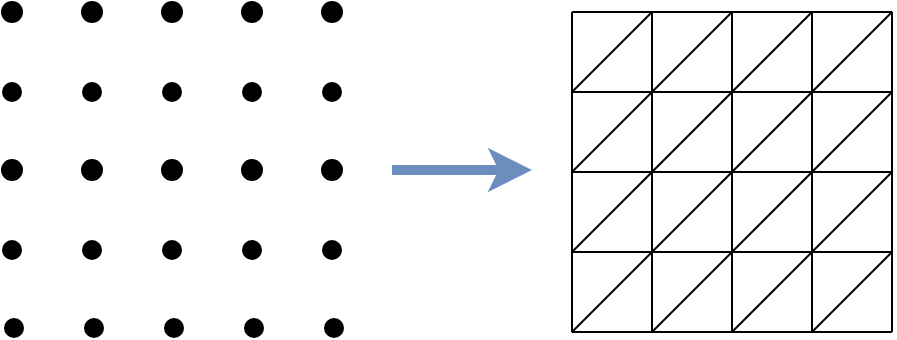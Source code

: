 <mxfile version="11.2.1" type="device" pages="1"><diagram id="2ISYfAslTKH7hFLE2bGx" name="Page-1"><mxGraphModel dx="868" dy="422" grid="1" gridSize="10" guides="1" tooltips="1" connect="1" arrows="1" fold="1" page="1" pageScale="1" pageWidth="850" pageHeight="1100" math="0" shadow="0"><root><mxCell id="0"/><mxCell id="1" parent="0"/><mxCell id="h895Mf5Bb0RZGPHK4UrG-1" value="" style="endArrow=none;html=1;" edge="1" parent="1"><mxGeometry width="50" height="50" relative="1" as="geometry"><mxPoint x="440" y="161" as="sourcePoint"/><mxPoint x="480" y="121" as="targetPoint"/></mxGeometry></mxCell><mxCell id="h895Mf5Bb0RZGPHK4UrG-2" value="" style="endArrow=none;html=1;" edge="1" parent="1"><mxGeometry width="50" height="50" relative="1" as="geometry"><mxPoint x="440" y="121" as="sourcePoint"/><mxPoint x="600" y="121" as="targetPoint"/></mxGeometry></mxCell><mxCell id="h895Mf5Bb0RZGPHK4UrG-3" value="" style="endArrow=none;html=1;" edge="1" parent="1"><mxGeometry width="50" height="50" relative="1" as="geometry"><mxPoint x="440" y="201" as="sourcePoint"/><mxPoint x="520" y="121" as="targetPoint"/></mxGeometry></mxCell><mxCell id="h895Mf5Bb0RZGPHK4UrG-4" value="" style="endArrow=none;html=1;" edge="1" parent="1"><mxGeometry width="50" height="50" relative="1" as="geometry"><mxPoint x="440" y="241" as="sourcePoint"/><mxPoint x="560" y="121" as="targetPoint"/></mxGeometry></mxCell><mxCell id="h895Mf5Bb0RZGPHK4UrG-5" value="" style="endArrow=none;html=1;" edge="1" parent="1"><mxGeometry width="50" height="50" relative="1" as="geometry"><mxPoint x="440" y="281" as="sourcePoint"/><mxPoint x="600" y="121" as="targetPoint"/></mxGeometry></mxCell><mxCell id="h895Mf5Bb0RZGPHK4UrG-6" value="" style="endArrow=none;html=1;" edge="1" parent="1"><mxGeometry width="50" height="50" relative="1" as="geometry"><mxPoint x="520" y="281" as="sourcePoint"/><mxPoint x="600" y="201" as="targetPoint"/></mxGeometry></mxCell><mxCell id="h895Mf5Bb0RZGPHK4UrG-7" value="" style="endArrow=none;html=1;" edge="1" parent="1"><mxGeometry width="50" height="50" relative="1" as="geometry"><mxPoint x="480" y="281" as="sourcePoint"/><mxPoint x="600" y="161" as="targetPoint"/></mxGeometry></mxCell><mxCell id="h895Mf5Bb0RZGPHK4UrG-8" value="" style="endArrow=none;html=1;" edge="1" parent="1"><mxGeometry width="50" height="50" relative="1" as="geometry"><mxPoint x="600" y="281" as="sourcePoint"/><mxPoint x="600" y="121" as="targetPoint"/></mxGeometry></mxCell><mxCell id="h895Mf5Bb0RZGPHK4UrG-9" value="" style="endArrow=none;html=1;" edge="1" parent="1"><mxGeometry width="50" height="50" relative="1" as="geometry"><mxPoint x="440" y="281" as="sourcePoint"/><mxPoint x="440" y="121" as="targetPoint"/></mxGeometry></mxCell><mxCell id="h895Mf5Bb0RZGPHK4UrG-10" value="" style="endArrow=none;html=1;" edge="1" parent="1"><mxGeometry width="50" height="50" relative="1" as="geometry"><mxPoint x="480" y="281" as="sourcePoint"/><mxPoint x="480" y="121" as="targetPoint"/></mxGeometry></mxCell><mxCell id="h895Mf5Bb0RZGPHK4UrG-11" value="" style="endArrow=none;html=1;" edge="1" parent="1"><mxGeometry width="50" height="50" relative="1" as="geometry"><mxPoint x="440" y="281" as="sourcePoint"/><mxPoint x="600" y="281" as="targetPoint"/></mxGeometry></mxCell><mxCell id="h895Mf5Bb0RZGPHK4UrG-12" value="" style="endArrow=none;html=1;" edge="1" parent="1"><mxGeometry width="50" height="50" relative="1" as="geometry"><mxPoint x="560" y="281" as="sourcePoint"/><mxPoint x="600" y="241" as="targetPoint"/></mxGeometry></mxCell><mxCell id="h895Mf5Bb0RZGPHK4UrG-13" value="" style="endArrow=none;html=1;" edge="1" parent="1"><mxGeometry width="50" height="50" relative="1" as="geometry"><mxPoint x="440" y="161" as="sourcePoint"/><mxPoint x="600" y="161" as="targetPoint"/></mxGeometry></mxCell><mxCell id="h895Mf5Bb0RZGPHK4UrG-14" value="" style="endArrow=none;html=1;" edge="1" parent="1"><mxGeometry width="50" height="50" relative="1" as="geometry"><mxPoint x="520" y="281" as="sourcePoint"/><mxPoint x="520" y="121" as="targetPoint"/></mxGeometry></mxCell><mxCell id="h895Mf5Bb0RZGPHK4UrG-15" value="" style="endArrow=none;html=1;" edge="1" parent="1"><mxGeometry width="50" height="50" relative="1" as="geometry"><mxPoint x="600" y="241" as="sourcePoint"/><mxPoint x="440" y="241" as="targetPoint"/></mxGeometry></mxCell><mxCell id="h895Mf5Bb0RZGPHK4UrG-16" value="" style="endArrow=none;html=1;" edge="1" parent="1"><mxGeometry width="50" height="50" relative="1" as="geometry"><mxPoint x="600" y="201" as="sourcePoint"/><mxPoint x="440" y="201" as="targetPoint"/></mxGeometry></mxCell><mxCell id="h895Mf5Bb0RZGPHK4UrG-17" value="" style="endArrow=none;html=1;" edge="1" parent="1"><mxGeometry width="50" height="50" relative="1" as="geometry"><mxPoint x="560" y="281" as="sourcePoint"/><mxPoint x="560" y="121" as="targetPoint"/></mxGeometry></mxCell><mxCell id="h895Mf5Bb0RZGPHK4UrG-25" value="" style="ellipse;whiteSpace=wrap;html=1;aspect=fixed;fillColor=#000000;strokeWidth=1;" vertex="1" parent="1"><mxGeometry x="155" y="116" width="10" height="10" as="geometry"/></mxCell><mxCell id="h895Mf5Bb0RZGPHK4UrG-26" value="" style="ellipse;whiteSpace=wrap;html=1;aspect=fixed;fillColor=#000000;strokeWidth=1;" vertex="1" parent="1"><mxGeometry x="195" y="116" width="10" height="10" as="geometry"/></mxCell><mxCell id="h895Mf5Bb0RZGPHK4UrG-27" value="" style="ellipse;whiteSpace=wrap;html=1;aspect=fixed;fillColor=#000000;strokeWidth=1;" vertex="1" parent="1"><mxGeometry x="275" y="116" width="10" height="10" as="geometry"/></mxCell><mxCell id="h895Mf5Bb0RZGPHK4UrG-28" value="" style="ellipse;whiteSpace=wrap;html=1;aspect=fixed;fillColor=#000000;strokeWidth=1;" vertex="1" parent="1"><mxGeometry x="235" y="116" width="10" height="10" as="geometry"/></mxCell><mxCell id="h895Mf5Bb0RZGPHK4UrG-50" value="" style="ellipse;whiteSpace=wrap;html=1;aspect=fixed;fillColor=#000000;strokeWidth=1;" vertex="1" parent="1"><mxGeometry x="315" y="116" width="10" height="10" as="geometry"/></mxCell><mxCell id="h895Mf5Bb0RZGPHK4UrG-55" value="" style="ellipse;whiteSpace=wrap;html=1;aspect=fixed;fillColor=#000000;strokeColor=none;strokeWidth=6;perimeterSpacing=10;" vertex="1" parent="1"><mxGeometry x="155" y="156" width="10" height="10" as="geometry"/></mxCell><mxCell id="h895Mf5Bb0RZGPHK4UrG-56" value="" style="ellipse;whiteSpace=wrap;html=1;aspect=fixed;fillColor=#000000;strokeColor=none;strokeWidth=6;perimeterSpacing=10;" vertex="1" parent="1"><mxGeometry x="195" y="156" width="10" height="10" as="geometry"/></mxCell><mxCell id="h895Mf5Bb0RZGPHK4UrG-57" value="" style="ellipse;whiteSpace=wrap;html=1;aspect=fixed;fillColor=#000000;strokeColor=none;strokeWidth=6;perimeterSpacing=10;" vertex="1" parent="1"><mxGeometry x="275" y="156" width="10" height="10" as="geometry"/></mxCell><mxCell id="h895Mf5Bb0RZGPHK4UrG-58" value="" style="ellipse;whiteSpace=wrap;html=1;aspect=fixed;fillColor=#000000;strokeColor=none;strokeWidth=6;perimeterSpacing=10;" vertex="1" parent="1"><mxGeometry x="235" y="156" width="10" height="10" as="geometry"/></mxCell><mxCell id="h895Mf5Bb0RZGPHK4UrG-60" value="" style="ellipse;whiteSpace=wrap;html=1;aspect=fixed;fillColor=#000000;strokeColor=none;strokeWidth=6;perimeterSpacing=10;" vertex="1" parent="1"><mxGeometry x="315" y="156" width="10" height="10" as="geometry"/></mxCell><mxCell id="h895Mf5Bb0RZGPHK4UrG-65" value="" style="ellipse;whiteSpace=wrap;html=1;aspect=fixed;fillColor=#000000;strokeWidth=1;" vertex="1" parent="1"><mxGeometry x="155" y="195" width="10" height="10" as="geometry"/></mxCell><mxCell id="h895Mf5Bb0RZGPHK4UrG-66" value="" style="ellipse;whiteSpace=wrap;html=1;aspect=fixed;fillColor=#000000;strokeWidth=1;" vertex="1" parent="1"><mxGeometry x="195" y="195" width="10" height="10" as="geometry"/></mxCell><mxCell id="h895Mf5Bb0RZGPHK4UrG-67" value="" style="ellipse;whiteSpace=wrap;html=1;aspect=fixed;fillColor=#000000;strokeWidth=1;" vertex="1" parent="1"><mxGeometry x="275" y="195" width="10" height="10" as="geometry"/></mxCell><mxCell id="h895Mf5Bb0RZGPHK4UrG-68" value="" style="ellipse;whiteSpace=wrap;html=1;aspect=fixed;fillColor=#000000;strokeWidth=1;" vertex="1" parent="1"><mxGeometry x="235" y="195" width="10" height="10" as="geometry"/></mxCell><mxCell id="h895Mf5Bb0RZGPHK4UrG-70" value="" style="ellipse;whiteSpace=wrap;html=1;aspect=fixed;fillColor=#000000;strokeWidth=1;" vertex="1" parent="1"><mxGeometry x="315" y="195" width="10" height="10" as="geometry"/></mxCell><mxCell id="h895Mf5Bb0RZGPHK4UrG-74" value="" style="ellipse;whiteSpace=wrap;html=1;aspect=fixed;fillColor=#000000;strokeColor=none;strokeWidth=2;" vertex="1" parent="1"><mxGeometry x="155" y="235" width="10" height="10" as="geometry"/></mxCell><mxCell id="h895Mf5Bb0RZGPHK4UrG-75" value="" style="ellipse;whiteSpace=wrap;html=1;aspect=fixed;fillColor=#000000;strokeColor=none;strokeWidth=2;" vertex="1" parent="1"><mxGeometry x="195" y="235" width="10" height="10" as="geometry"/></mxCell><mxCell id="h895Mf5Bb0RZGPHK4UrG-76" value="" style="ellipse;whiteSpace=wrap;html=1;aspect=fixed;fillColor=#000000;strokeColor=none;strokeWidth=2;" vertex="1" parent="1"><mxGeometry x="275" y="235" width="10" height="10" as="geometry"/></mxCell><mxCell id="h895Mf5Bb0RZGPHK4UrG-77" value="" style="ellipse;whiteSpace=wrap;html=1;aspect=fixed;fillColor=#000000;strokeColor=none;strokeWidth=2;" vertex="1" parent="1"><mxGeometry x="235" y="235" width="10" height="10" as="geometry"/></mxCell><mxCell id="h895Mf5Bb0RZGPHK4UrG-79" value="" style="ellipse;whiteSpace=wrap;html=1;aspect=fixed;fillColor=#000000;strokeColor=none;strokeWidth=2;" vertex="1" parent="1"><mxGeometry x="315" y="235" width="10" height="10" as="geometry"/></mxCell><mxCell id="h895Mf5Bb0RZGPHK4UrG-83" value="" style="ellipse;whiteSpace=wrap;html=1;aspect=fixed;fillColor=#000000;strokeColor=none;strokeWidth=1;" vertex="1" parent="1"><mxGeometry x="156" y="274" width="10" height="10" as="geometry"/></mxCell><mxCell id="h895Mf5Bb0RZGPHK4UrG-84" value="" style="ellipse;whiteSpace=wrap;html=1;aspect=fixed;fillColor=#000000;strokeColor=none;strokeWidth=1;" vertex="1" parent="1"><mxGeometry x="196" y="274" width="10" height="10" as="geometry"/></mxCell><mxCell id="h895Mf5Bb0RZGPHK4UrG-85" value="" style="ellipse;whiteSpace=wrap;html=1;aspect=fixed;fillColor=#000000;strokeColor=none;strokeWidth=1;" vertex="1" parent="1"><mxGeometry x="276" y="274" width="10" height="10" as="geometry"/></mxCell><mxCell id="h895Mf5Bb0RZGPHK4UrG-86" value="" style="ellipse;whiteSpace=wrap;html=1;aspect=fixed;fillColor=#000000;strokeColor=none;strokeWidth=1;" vertex="1" parent="1"><mxGeometry x="236" y="274" width="10" height="10" as="geometry"/></mxCell><mxCell id="h895Mf5Bb0RZGPHK4UrG-88" value="" style="ellipse;whiteSpace=wrap;html=1;aspect=fixed;fillColor=#000000;strokeColor=none;strokeWidth=1;" vertex="1" parent="1"><mxGeometry x="316" y="274" width="10" height="10" as="geometry"/></mxCell><mxCell id="h895Mf5Bb0RZGPHK4UrG-89" value="" style="endArrow=classic;html=1;strokeWidth=5;fillColor=#dae8fc;strokeColor=#6c8ebf;" edge="1" parent="1"><mxGeometry width="50" height="50" relative="1" as="geometry"><mxPoint x="350" y="200" as="sourcePoint"/><mxPoint x="420" y="200" as="targetPoint"/></mxGeometry></mxCell></root></mxGraphModel></diagram></mxfile>